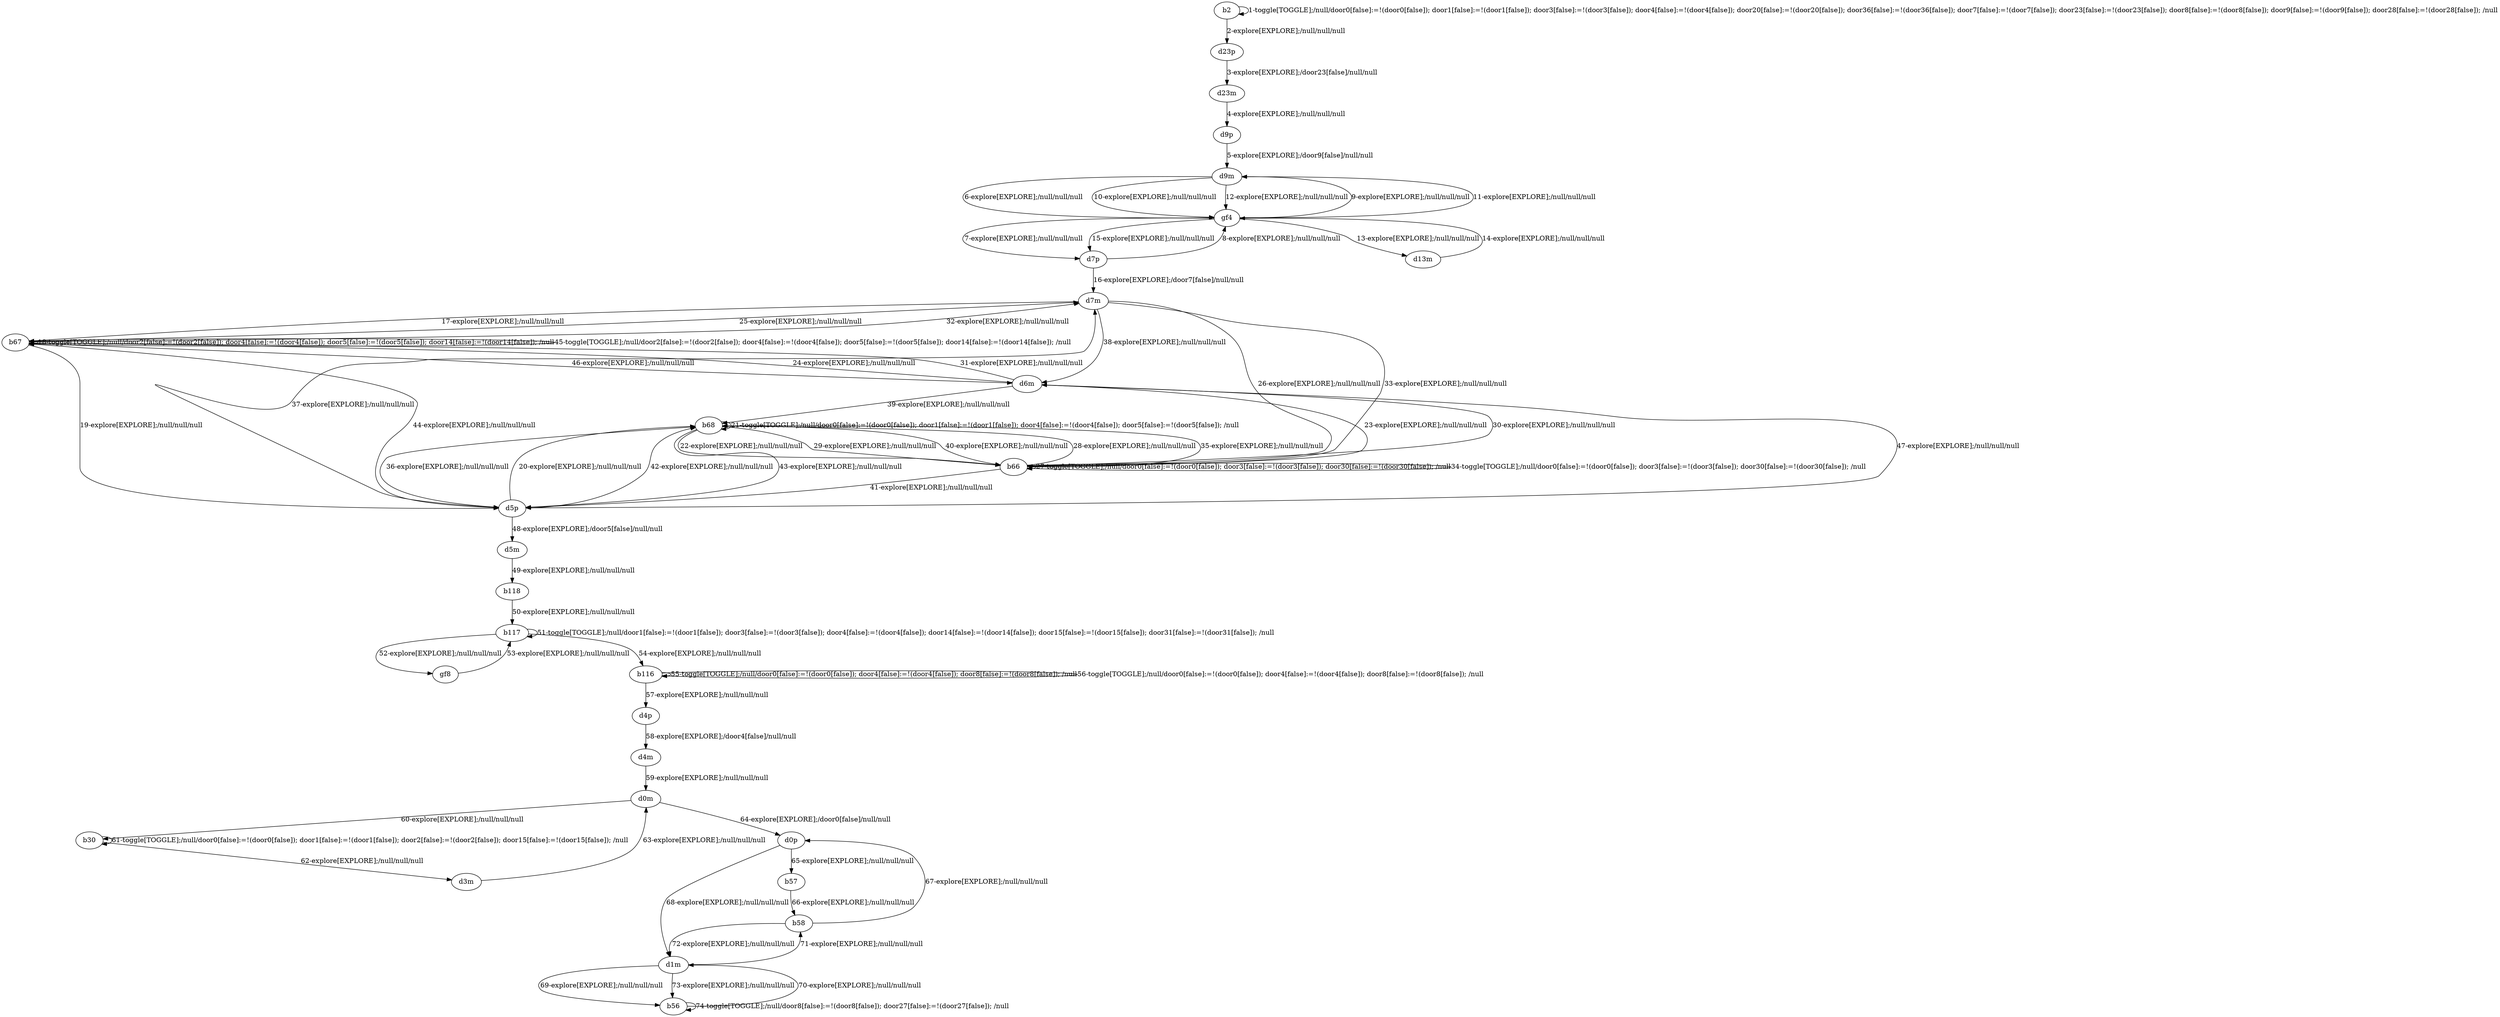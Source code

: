 # Total number of goals covered by this test: 3
# b58 --> d0p
# b57 --> b58
# d0p --> b57

digraph g {
"b2" -> "b2" [label = "1-toggle[TOGGLE];/null/door0[false]:=!(door0[false]); door1[false]:=!(door1[false]); door3[false]:=!(door3[false]); door4[false]:=!(door4[false]); door20[false]:=!(door20[false]); door36[false]:=!(door36[false]); door7[false]:=!(door7[false]); door23[false]:=!(door23[false]); door8[false]:=!(door8[false]); door9[false]:=!(door9[false]); door28[false]:=!(door28[false]); /null"];
"b2" -> "d23p" [label = "2-explore[EXPLORE];/null/null/null"];
"d23p" -> "d23m" [label = "3-explore[EXPLORE];/door23[false]/null/null"];
"d23m" -> "d9p" [label = "4-explore[EXPLORE];/null/null/null"];
"d9p" -> "d9m" [label = "5-explore[EXPLORE];/door9[false]/null/null"];
"d9m" -> "gf4" [label = "6-explore[EXPLORE];/null/null/null"];
"gf4" -> "d7p" [label = "7-explore[EXPLORE];/null/null/null"];
"d7p" -> "gf4" [label = "8-explore[EXPLORE];/null/null/null"];
"gf4" -> "d9m" [label = "9-explore[EXPLORE];/null/null/null"];
"d9m" -> "gf4" [label = "10-explore[EXPLORE];/null/null/null"];
"gf4" -> "d9m" [label = "11-explore[EXPLORE];/null/null/null"];
"d9m" -> "gf4" [label = "12-explore[EXPLORE];/null/null/null"];
"gf4" -> "d13m" [label = "13-explore[EXPLORE];/null/null/null"];
"d13m" -> "gf4" [label = "14-explore[EXPLORE];/null/null/null"];
"gf4" -> "d7p" [label = "15-explore[EXPLORE];/null/null/null"];
"d7p" -> "d7m" [label = "16-explore[EXPLORE];/door7[false]/null/null"];
"d7m" -> "b67" [label = "17-explore[EXPLORE];/null/null/null"];
"b67" -> "b67" [label = "18-toggle[TOGGLE];/null/door2[false]:=!(door2[false]); door4[false]:=!(door4[false]); door5[false]:=!(door5[false]); door14[false]:=!(door14[false]); /null"];
"b67" -> "d5p" [label = "19-explore[EXPLORE];/null/null/null"];
"d5p" -> "b68" [label = "20-explore[EXPLORE];/null/null/null"];
"b68" -> "b68" [label = "21-toggle[TOGGLE];/null/door0[false]:=!(door0[false]); door1[false]:=!(door1[false]); door4[false]:=!(door4[false]); door5[false]:=!(door5[false]); /null"];
"b68" -> "b66" [label = "22-explore[EXPLORE];/null/null/null"];
"b66" -> "d6m" [label = "23-explore[EXPLORE];/null/null/null"];
"d6m" -> "b67" [label = "24-explore[EXPLORE];/null/null/null"];
"b67" -> "d7m" [label = "25-explore[EXPLORE];/null/null/null"];
"d7m" -> "b66" [label = "26-explore[EXPLORE];/null/null/null"];
"b66" -> "b66" [label = "27-toggle[TOGGLE];/null/door0[false]:=!(door0[false]); door3[false]:=!(door3[false]); door30[false]:=!(door30[false]); /null"];
"b66" -> "b68" [label = "28-explore[EXPLORE];/null/null/null"];
"b68" -> "b66" [label = "29-explore[EXPLORE];/null/null/null"];
"b66" -> "d6m" [label = "30-explore[EXPLORE];/null/null/null"];
"d6m" -> "b67" [label = "31-explore[EXPLORE];/null/null/null"];
"b67" -> "d7m" [label = "32-explore[EXPLORE];/null/null/null"];
"d7m" -> "b66" [label = "33-explore[EXPLORE];/null/null/null"];
"b66" -> "b66" [label = "34-toggle[TOGGLE];/null/door0[false]:=!(door0[false]); door3[false]:=!(door3[false]); door30[false]:=!(door30[false]); /null"];
"b66" -> "b68" [label = "35-explore[EXPLORE];/null/null/null"];
"b68" -> "d5p" [label = "36-explore[EXPLORE];/null/null/null"];
"d5p" -> "d7m" [label = "37-explore[EXPLORE];/null/null/null"];
"d7m" -> "d6m" [label = "38-explore[EXPLORE];/null/null/null"];
"d6m" -> "b68" [label = "39-explore[EXPLORE];/null/null/null"];
"b68" -> "b66" [label = "40-explore[EXPLORE];/null/null/null"];
"b66" -> "d5p" [label = "41-explore[EXPLORE];/null/null/null"];
"d5p" -> "b68" [label = "42-explore[EXPLORE];/null/null/null"];
"b68" -> "d5p" [label = "43-explore[EXPLORE];/null/null/null"];
"d5p" -> "b67" [label = "44-explore[EXPLORE];/null/null/null"];
"b67" -> "b67" [label = "45-toggle[TOGGLE];/null/door2[false]:=!(door2[false]); door4[false]:=!(door4[false]); door5[false]:=!(door5[false]); door14[false]:=!(door14[false]); /null"];
"b67" -> "d6m" [label = "46-explore[EXPLORE];/null/null/null"];
"d6m" -> "d5p" [label = "47-explore[EXPLORE];/null/null/null"];
"d5p" -> "d5m" [label = "48-explore[EXPLORE];/door5[false]/null/null"];
"d5m" -> "b118" [label = "49-explore[EXPLORE];/null/null/null"];
"b118" -> "b117" [label = "50-explore[EXPLORE];/null/null/null"];
"b117" -> "b117" [label = "51-toggle[TOGGLE];/null/door1[false]:=!(door1[false]); door3[false]:=!(door3[false]); door4[false]:=!(door4[false]); door14[false]:=!(door14[false]); door15[false]:=!(door15[false]); door31[false]:=!(door31[false]); /null"];
"b117" -> "gf8" [label = "52-explore[EXPLORE];/null/null/null"];
"gf8" -> "b117" [label = "53-explore[EXPLORE];/null/null/null"];
"b117" -> "b116" [label = "54-explore[EXPLORE];/null/null/null"];
"b116" -> "b116" [label = "55-toggle[TOGGLE];/null/door0[false]:=!(door0[false]); door4[false]:=!(door4[false]); door8[false]:=!(door8[false]); /null"];
"b116" -> "b116" [label = "56-toggle[TOGGLE];/null/door0[false]:=!(door0[false]); door4[false]:=!(door4[false]); door8[false]:=!(door8[false]); /null"];
"b116" -> "d4p" [label = "57-explore[EXPLORE];/null/null/null"];
"d4p" -> "d4m" [label = "58-explore[EXPLORE];/door4[false]/null/null"];
"d4m" -> "d0m" [label = "59-explore[EXPLORE];/null/null/null"];
"d0m" -> "b30" [label = "60-explore[EXPLORE];/null/null/null"];
"b30" -> "b30" [label = "61-toggle[TOGGLE];/null/door0[false]:=!(door0[false]); door1[false]:=!(door1[false]); door2[false]:=!(door2[false]); door15[false]:=!(door15[false]); /null"];
"b30" -> "d3m" [label = "62-explore[EXPLORE];/null/null/null"];
"d3m" -> "d0m" [label = "63-explore[EXPLORE];/null/null/null"];
"d0m" -> "d0p" [label = "64-explore[EXPLORE];/door0[false]/null/null"];
"d0p" -> "b57" [label = "65-explore[EXPLORE];/null/null/null"];
"b57" -> "b58" [label = "66-explore[EXPLORE];/null/null/null"];
"b58" -> "d0p" [label = "67-explore[EXPLORE];/null/null/null"];
"d0p" -> "d1m" [label = "68-explore[EXPLORE];/null/null/null"];
"d1m" -> "b56" [label = "69-explore[EXPLORE];/null/null/null"];
"b56" -> "d1m" [label = "70-explore[EXPLORE];/null/null/null"];
"d1m" -> "b58" [label = "71-explore[EXPLORE];/null/null/null"];
"b58" -> "d1m" [label = "72-explore[EXPLORE];/null/null/null"];
"d1m" -> "b56" [label = "73-explore[EXPLORE];/null/null/null"];
"b56" -> "b56" [label = "74-toggle[TOGGLE];/null/door8[false]:=!(door8[false]); door27[false]:=!(door27[false]); /null"];
}